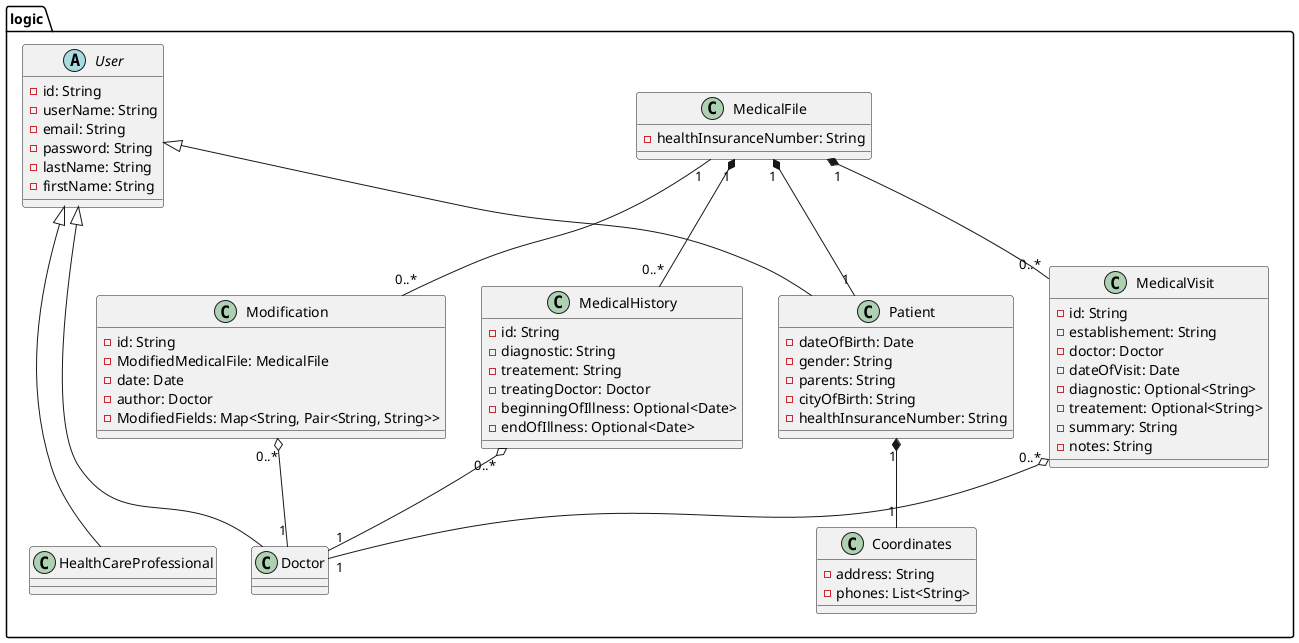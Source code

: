 @startuml

package "logic"{

' User is abstract class
  abstract class User {
    -id: String
    -userName: String
    -email: String
    -password: String
    -lastName: String
    -firstName: String
  }
together{
  class Patient extends User {
    -dateOfBirth: Date
    -gender: String
    -parents: String
    -cityOfBirth: String
    -healthInsuranceNumber: String
  }


  class Coordinates {
    -address: String
    -phones: List<String>
  }

  class MedicalFile {
    -healthInsuranceNumber: String
  }

  class MedicalHistory {
    -id: String
    -diagnostic: String
    -treatement: String
    -treatingDoctor: Doctor
    -beginningOfIllness: Optional<Date>
    -endOfIllness: Optional<Date>
  }

  class MedicalVisit {
    -id: String
    -establishement: String
    -doctor: Doctor
    -dateOfVisit: Date
    -diagnostic: Optional<String>
    -treatement: Optional<String>
    -summary: String
    -notes: String
  }
}

together{
  class Doctor extends User {
  }

  class HealthCareProfessional extends User {
  }
}

  class Modification {
    -id: String
    -ModifiedMedicalFile: MedicalFile
    -date: Date
    -author: Doctor
    -ModifiedFields: Map<String, Pair<String, String>>
  }
}


Patient "1" *-- "1" Coordinates

MedicalFile "1" *-- "1" Patient
MedicalFile "1" *-- "0..*" MedicalVisit
MedicalFile "1" *-- "0..*" MedicalHistory

MedicalVisit "0..*" o-- "1" Doctor
MedicalHistory "0..*" o-- "1" Doctor
Modification "0..*" o-- "1" Doctor

MedicalFile "1" -- "0..*" Modification


@enduml
